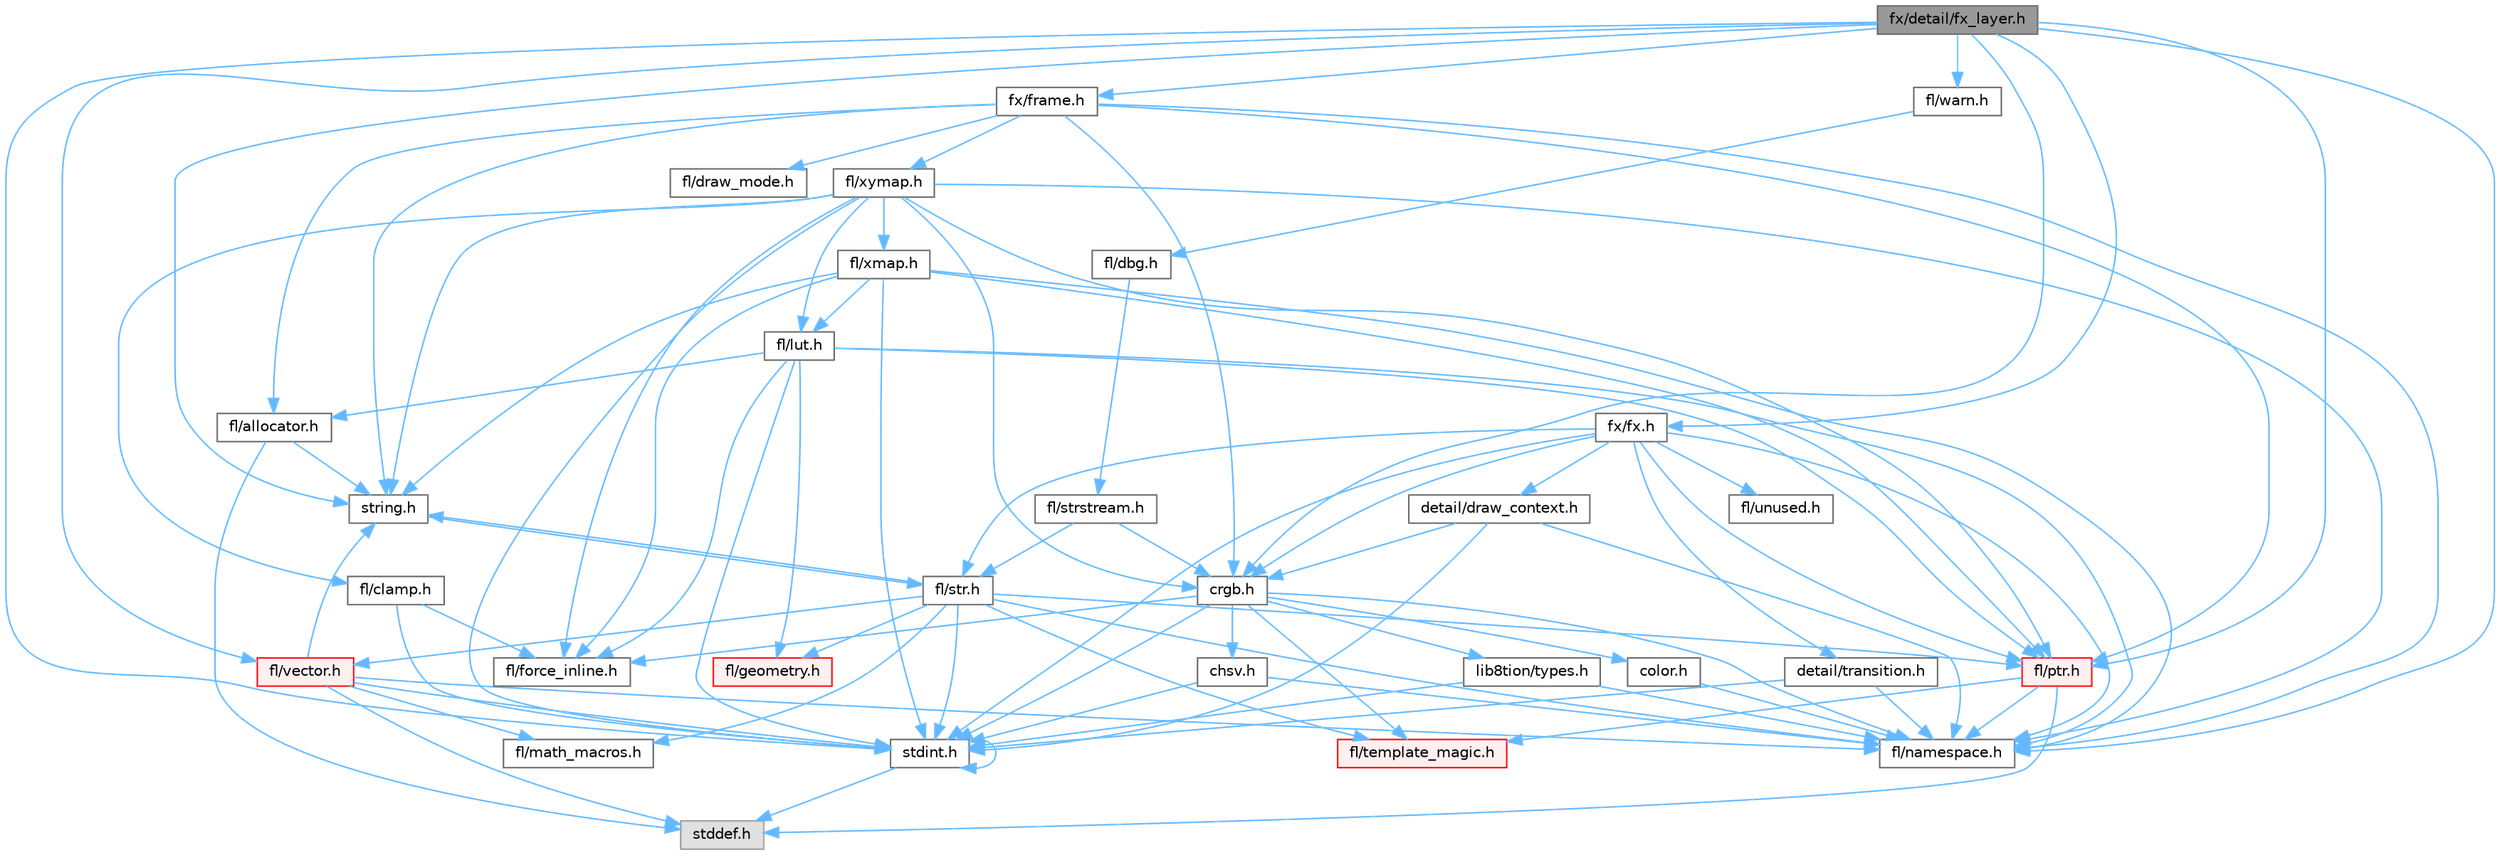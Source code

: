 digraph "fx/detail/fx_layer.h"
{
 // INTERACTIVE_SVG=YES
 // LATEX_PDF_SIZE
  bgcolor="transparent";
  edge [fontname=Helvetica,fontsize=10,labelfontname=Helvetica,labelfontsize=10];
  node [fontname=Helvetica,fontsize=10,shape=box,height=0.2,width=0.4];
  Node1 [id="Node000001",label="fx/detail/fx_layer.h",height=0.2,width=0.4,color="gray40", fillcolor="grey60", style="filled", fontcolor="black",tooltip=" "];
  Node1 -> Node2 [id="edge1_Node000001_Node000002",color="steelblue1",style="solid",tooltip=" "];
  Node2 [id="Node000002",label="stdint.h",height=0.2,width=0.4,color="grey40", fillcolor="white", style="filled",URL="$df/dd8/stdint_8h.html",tooltip=" "];
  Node2 -> Node3 [id="edge2_Node000002_Node000003",color="steelblue1",style="solid",tooltip=" "];
  Node3 [id="Node000003",label="stddef.h",height=0.2,width=0.4,color="grey60", fillcolor="#E0E0E0", style="filled",tooltip=" "];
  Node2 -> Node2 [id="edge3_Node000002_Node000002",color="steelblue1",style="solid",tooltip=" "];
  Node1 -> Node4 [id="edge4_Node000001_Node000004",color="steelblue1",style="solid",tooltip=" "];
  Node4 [id="Node000004",label="string.h",height=0.2,width=0.4,color="grey40", fillcolor="white", style="filled",URL="$da/d66/string_8h.html",tooltip=" "];
  Node4 -> Node5 [id="edge5_Node000004_Node000005",color="steelblue1",style="solid",tooltip=" "];
  Node5 [id="Node000005",label="fl/str.h",height=0.2,width=0.4,color="grey40", fillcolor="white", style="filled",URL="$d1/d93/str_8h.html",tooltip=" "];
  Node5 -> Node2 [id="edge6_Node000005_Node000002",color="steelblue1",style="solid",tooltip=" "];
  Node5 -> Node4 [id="edge7_Node000005_Node000004",color="steelblue1",style="solid",tooltip=" "];
  Node5 -> Node6 [id="edge8_Node000005_Node000006",color="steelblue1",style="solid",tooltip=" "];
  Node6 [id="Node000006",label="fl/geometry.h",height=0.2,width=0.4,color="red", fillcolor="#FFF0F0", style="filled",URL="$d4/d67/geometry_8h.html",tooltip=" "];
  Node5 -> Node11 [id="edge9_Node000005_Node000011",color="steelblue1",style="solid",tooltip=" "];
  Node11 [id="Node000011",label="fl/math_macros.h",height=0.2,width=0.4,color="grey40", fillcolor="white", style="filled",URL="$d8/db8/math__macros_8h.html",tooltip=" "];
  Node5 -> Node12 [id="edge10_Node000005_Node000012",color="steelblue1",style="solid",tooltip=" "];
  Node12 [id="Node000012",label="fl/namespace.h",height=0.2,width=0.4,color="grey40", fillcolor="white", style="filled",URL="$df/d2a/namespace_8h.html",tooltip="Implements the FastLED namespace macros."];
  Node5 -> Node13 [id="edge11_Node000005_Node000013",color="steelblue1",style="solid",tooltip=" "];
  Node13 [id="Node000013",label="fl/ptr.h",height=0.2,width=0.4,color="red", fillcolor="#FFF0F0", style="filled",URL="$dd/d98/ptr_8h.html",tooltip=" "];
  Node13 -> Node3 [id="edge12_Node000013_Node000003",color="steelblue1",style="solid",tooltip=" "];
  Node13 -> Node12 [id="edge13_Node000013_Node000012",color="steelblue1",style="solid",tooltip=" "];
  Node13 -> Node15 [id="edge14_Node000013_Node000015",color="steelblue1",style="solid",tooltip=" "];
  Node15 [id="Node000015",label="fl/template_magic.h",height=0.2,width=0.4,color="red", fillcolor="#FFF0F0", style="filled",URL="$d8/d0c/template__magic_8h.html",tooltip=" "];
  Node5 -> Node15 [id="edge15_Node000005_Node000015",color="steelblue1",style="solid",tooltip=" "];
  Node5 -> Node17 [id="edge16_Node000005_Node000017",color="steelblue1",style="solid",tooltip=" "];
  Node17 [id="Node000017",label="fl/vector.h",height=0.2,width=0.4,color="red", fillcolor="#FFF0F0", style="filled",URL="$d6/d68/vector_8h.html",tooltip=" "];
  Node17 -> Node3 [id="edge17_Node000017_Node000003",color="steelblue1",style="solid",tooltip=" "];
  Node17 -> Node2 [id="edge18_Node000017_Node000002",color="steelblue1",style="solid",tooltip=" "];
  Node17 -> Node4 [id="edge19_Node000017_Node000004",color="steelblue1",style="solid",tooltip=" "];
  Node17 -> Node11 [id="edge20_Node000017_Node000011",color="steelblue1",style="solid",tooltip=" "];
  Node17 -> Node12 [id="edge21_Node000017_Node000012",color="steelblue1",style="solid",tooltip=" "];
  Node1 -> Node21 [id="edge22_Node000001_Node000021",color="steelblue1",style="solid",tooltip=" "];
  Node21 [id="Node000021",label="crgb.h",height=0.2,width=0.4,color="grey40", fillcolor="white", style="filled",URL="$db/dd1/crgb_8h.html",tooltip="Defines the red, green, and blue (RGB) pixel struct."];
  Node21 -> Node2 [id="edge23_Node000021_Node000002",color="steelblue1",style="solid",tooltip=" "];
  Node21 -> Node22 [id="edge24_Node000021_Node000022",color="steelblue1",style="solid",tooltip=" "];
  Node22 [id="Node000022",label="chsv.h",height=0.2,width=0.4,color="grey40", fillcolor="white", style="filled",URL="$d8/dd0/chsv_8h.html",tooltip="Defines the hue, saturation, and value (HSV) pixel struct."];
  Node22 -> Node2 [id="edge25_Node000022_Node000002",color="steelblue1",style="solid",tooltip=" "];
  Node22 -> Node12 [id="edge26_Node000022_Node000012",color="steelblue1",style="solid",tooltip=" "];
  Node21 -> Node12 [id="edge27_Node000021_Node000012",color="steelblue1",style="solid",tooltip=" "];
  Node21 -> Node23 [id="edge28_Node000021_Node000023",color="steelblue1",style="solid",tooltip=" "];
  Node23 [id="Node000023",label="color.h",height=0.2,width=0.4,color="grey40", fillcolor="white", style="filled",URL="$d2/d6b/src_2color_8h.html",tooltip="Contains definitions for color correction and temperature."];
  Node23 -> Node12 [id="edge29_Node000023_Node000012",color="steelblue1",style="solid",tooltip=" "];
  Node21 -> Node24 [id="edge30_Node000021_Node000024",color="steelblue1",style="solid",tooltip=" "];
  Node24 [id="Node000024",label="lib8tion/types.h",height=0.2,width=0.4,color="grey40", fillcolor="white", style="filled",URL="$d9/ddf/lib8tion_2types_8h.html",tooltip="Defines fractional types used for lib8tion functions."];
  Node24 -> Node2 [id="edge31_Node000024_Node000002",color="steelblue1",style="solid",tooltip=" "];
  Node24 -> Node12 [id="edge32_Node000024_Node000012",color="steelblue1",style="solid",tooltip=" "];
  Node21 -> Node9 [id="edge33_Node000021_Node000009",color="steelblue1",style="solid",tooltip=" "];
  Node9 [id="Node000009",label="fl/force_inline.h",height=0.2,width=0.4,color="grey40", fillcolor="white", style="filled",URL="$d4/d64/force__inline_8h.html",tooltip=" "];
  Node21 -> Node15 [id="edge34_Node000021_Node000015",color="steelblue1",style="solid",tooltip=" "];
  Node1 -> Node12 [id="edge35_Node000001_Node000012",color="steelblue1",style="solid",tooltip=" "];
  Node1 -> Node13 [id="edge36_Node000001_Node000013",color="steelblue1",style="solid",tooltip=" "];
  Node1 -> Node17 [id="edge37_Node000001_Node000017",color="steelblue1",style="solid",tooltip=" "];
  Node1 -> Node25 [id="edge38_Node000001_Node000025",color="steelblue1",style="solid",tooltip=" "];
  Node25 [id="Node000025",label="fl/warn.h",height=0.2,width=0.4,color="grey40", fillcolor="white", style="filled",URL="$de/d77/warn_8h.html",tooltip=" "];
  Node25 -> Node26 [id="edge39_Node000025_Node000026",color="steelblue1",style="solid",tooltip=" "];
  Node26 [id="Node000026",label="fl/dbg.h",height=0.2,width=0.4,color="grey40", fillcolor="white", style="filled",URL="$d6/d01/dbg_8h.html",tooltip=" "];
  Node26 -> Node27 [id="edge40_Node000026_Node000027",color="steelblue1",style="solid",tooltip=" "];
  Node27 [id="Node000027",label="fl/strstream.h",height=0.2,width=0.4,color="grey40", fillcolor="white", style="filled",URL="$d8/d00/strstream_8h.html",tooltip=" "];
  Node27 -> Node21 [id="edge41_Node000027_Node000021",color="steelblue1",style="solid",tooltip=" "];
  Node27 -> Node5 [id="edge42_Node000027_Node000005",color="steelblue1",style="solid",tooltip=" "];
  Node1 -> Node28 [id="edge43_Node000001_Node000028",color="steelblue1",style="solid",tooltip=" "];
  Node28 [id="Node000028",label="fx/frame.h",height=0.2,width=0.4,color="grey40", fillcolor="white", style="filled",URL="$df/d7d/frame_8h.html",tooltip=" "];
  Node28 -> Node4 [id="edge44_Node000028_Node000004",color="steelblue1",style="solid",tooltip=" "];
  Node28 -> Node21 [id="edge45_Node000028_Node000021",color="steelblue1",style="solid",tooltip=" "];
  Node28 -> Node12 [id="edge46_Node000028_Node000012",color="steelblue1",style="solid",tooltip=" "];
  Node28 -> Node13 [id="edge47_Node000028_Node000013",color="steelblue1",style="solid",tooltip=" "];
  Node28 -> Node29 [id="edge48_Node000028_Node000029",color="steelblue1",style="solid",tooltip=" "];
  Node29 [id="Node000029",label="fl/xymap.h",height=0.2,width=0.4,color="grey40", fillcolor="white", style="filled",URL="$da/d61/xymap_8h.html",tooltip=" "];
  Node29 -> Node2 [id="edge49_Node000029_Node000002",color="steelblue1",style="solid",tooltip=" "];
  Node29 -> Node4 [id="edge50_Node000029_Node000004",color="steelblue1",style="solid",tooltip=" "];
  Node29 -> Node21 [id="edge51_Node000029_Node000021",color="steelblue1",style="solid",tooltip=" "];
  Node29 -> Node8 [id="edge52_Node000029_Node000008",color="steelblue1",style="solid",tooltip=" "];
  Node8 [id="Node000008",label="fl/clamp.h",height=0.2,width=0.4,color="grey40", fillcolor="white", style="filled",URL="$d6/dd3/clamp_8h.html",tooltip=" "];
  Node8 -> Node2 [id="edge53_Node000008_Node000002",color="steelblue1",style="solid",tooltip=" "];
  Node8 -> Node9 [id="edge54_Node000008_Node000009",color="steelblue1",style="solid",tooltip=" "];
  Node29 -> Node9 [id="edge55_Node000029_Node000009",color="steelblue1",style="solid",tooltip=" "];
  Node29 -> Node30 [id="edge56_Node000029_Node000030",color="steelblue1",style="solid",tooltip=" "];
  Node30 [id="Node000030",label="fl/lut.h",height=0.2,width=0.4,color="grey40", fillcolor="white", style="filled",URL="$db/d54/lut_8h.html",tooltip=" "];
  Node30 -> Node31 [id="edge57_Node000030_Node000031",color="steelblue1",style="solid",tooltip=" "];
  Node31 [id="Node000031",label="fl/allocator.h",height=0.2,width=0.4,color="grey40", fillcolor="white", style="filled",URL="$da/da9/allocator_8h.html",tooltip=" "];
  Node31 -> Node3 [id="edge58_Node000031_Node000003",color="steelblue1",style="solid",tooltip=" "];
  Node31 -> Node4 [id="edge59_Node000031_Node000004",color="steelblue1",style="solid",tooltip=" "];
  Node30 -> Node9 [id="edge60_Node000030_Node000009",color="steelblue1",style="solid",tooltip=" "];
  Node30 -> Node13 [id="edge61_Node000030_Node000013",color="steelblue1",style="solid",tooltip=" "];
  Node30 -> Node2 [id="edge62_Node000030_Node000002",color="steelblue1",style="solid",tooltip=" "];
  Node30 -> Node6 [id="edge63_Node000030_Node000006",color="steelblue1",style="solid",tooltip=" "];
  Node30 -> Node12 [id="edge64_Node000030_Node000012",color="steelblue1",style="solid",tooltip=" "];
  Node29 -> Node12 [id="edge65_Node000029_Node000012",color="steelblue1",style="solid",tooltip=" "];
  Node29 -> Node13 [id="edge66_Node000029_Node000013",color="steelblue1",style="solid",tooltip=" "];
  Node29 -> Node32 [id="edge67_Node000029_Node000032",color="steelblue1",style="solid",tooltip=" "];
  Node32 [id="Node000032",label="fl/xmap.h",height=0.2,width=0.4,color="grey40", fillcolor="white", style="filled",URL="$dd/dcc/xmap_8h.html",tooltip=" "];
  Node32 -> Node2 [id="edge68_Node000032_Node000002",color="steelblue1",style="solid",tooltip=" "];
  Node32 -> Node4 [id="edge69_Node000032_Node000004",color="steelblue1",style="solid",tooltip=" "];
  Node32 -> Node9 [id="edge70_Node000032_Node000009",color="steelblue1",style="solid",tooltip=" "];
  Node32 -> Node30 [id="edge71_Node000032_Node000030",color="steelblue1",style="solid",tooltip=" "];
  Node32 -> Node13 [id="edge72_Node000032_Node000013",color="steelblue1",style="solid",tooltip=" "];
  Node32 -> Node12 [id="edge73_Node000032_Node000012",color="steelblue1",style="solid",tooltip=" "];
  Node28 -> Node31 [id="edge74_Node000028_Node000031",color="steelblue1",style="solid",tooltip=" "];
  Node28 -> Node33 [id="edge75_Node000028_Node000033",color="steelblue1",style="solid",tooltip=" "];
  Node33 [id="Node000033",label="fl/draw_mode.h",height=0.2,width=0.4,color="grey40", fillcolor="white", style="filled",URL="$d9/d35/draw__mode_8h.html",tooltip=" "];
  Node1 -> Node34 [id="edge76_Node000001_Node000034",color="steelblue1",style="solid",tooltip=" "];
  Node34 [id="Node000034",label="fx/fx.h",height=0.2,width=0.4,color="grey40", fillcolor="white", style="filled",URL="$df/d44/src_2fx_2fx_8h.html",tooltip=" "];
  Node34 -> Node2 [id="edge77_Node000034_Node000002",color="steelblue1",style="solid",tooltip=" "];
  Node34 -> Node21 [id="edge78_Node000034_Node000021",color="steelblue1",style="solid",tooltip=" "];
  Node34 -> Node35 [id="edge79_Node000034_Node000035",color="steelblue1",style="solid",tooltip=" "];
  Node35 [id="Node000035",label="detail/draw_context.h",height=0.2,width=0.4,color="grey40", fillcolor="white", style="filled",URL="$db/ded/draw__context_8h.html",tooltip=" "];
  Node35 -> Node21 [id="edge80_Node000035_Node000021",color="steelblue1",style="solid",tooltip=" "];
  Node35 -> Node12 [id="edge81_Node000035_Node000012",color="steelblue1",style="solid",tooltip=" "];
  Node35 -> Node2 [id="edge82_Node000035_Node000002",color="steelblue1",style="solid",tooltip=" "];
  Node34 -> Node36 [id="edge83_Node000034_Node000036",color="steelblue1",style="solid",tooltip=" "];
  Node36 [id="Node000036",label="detail/transition.h",height=0.2,width=0.4,color="grey40", fillcolor="white", style="filled",URL="$d7/df7/transition_8h.html",tooltip=" "];
  Node36 -> Node12 [id="edge84_Node000036_Node000012",color="steelblue1",style="solid",tooltip=" "];
  Node36 -> Node2 [id="edge85_Node000036_Node000002",color="steelblue1",style="solid",tooltip=" "];
  Node34 -> Node12 [id="edge86_Node000034_Node000012",color="steelblue1",style="solid",tooltip=" "];
  Node34 -> Node13 [id="edge87_Node000034_Node000013",color="steelblue1",style="solid",tooltip=" "];
  Node34 -> Node5 [id="edge88_Node000034_Node000005",color="steelblue1",style="solid",tooltip=" "];
  Node34 -> Node37 [id="edge89_Node000034_Node000037",color="steelblue1",style="solid",tooltip=" "];
  Node37 [id="Node000037",label="fl/unused.h",height=0.2,width=0.4,color="grey40", fillcolor="white", style="filled",URL="$d8/d4b/unused_8h.html",tooltip=" "];
}
